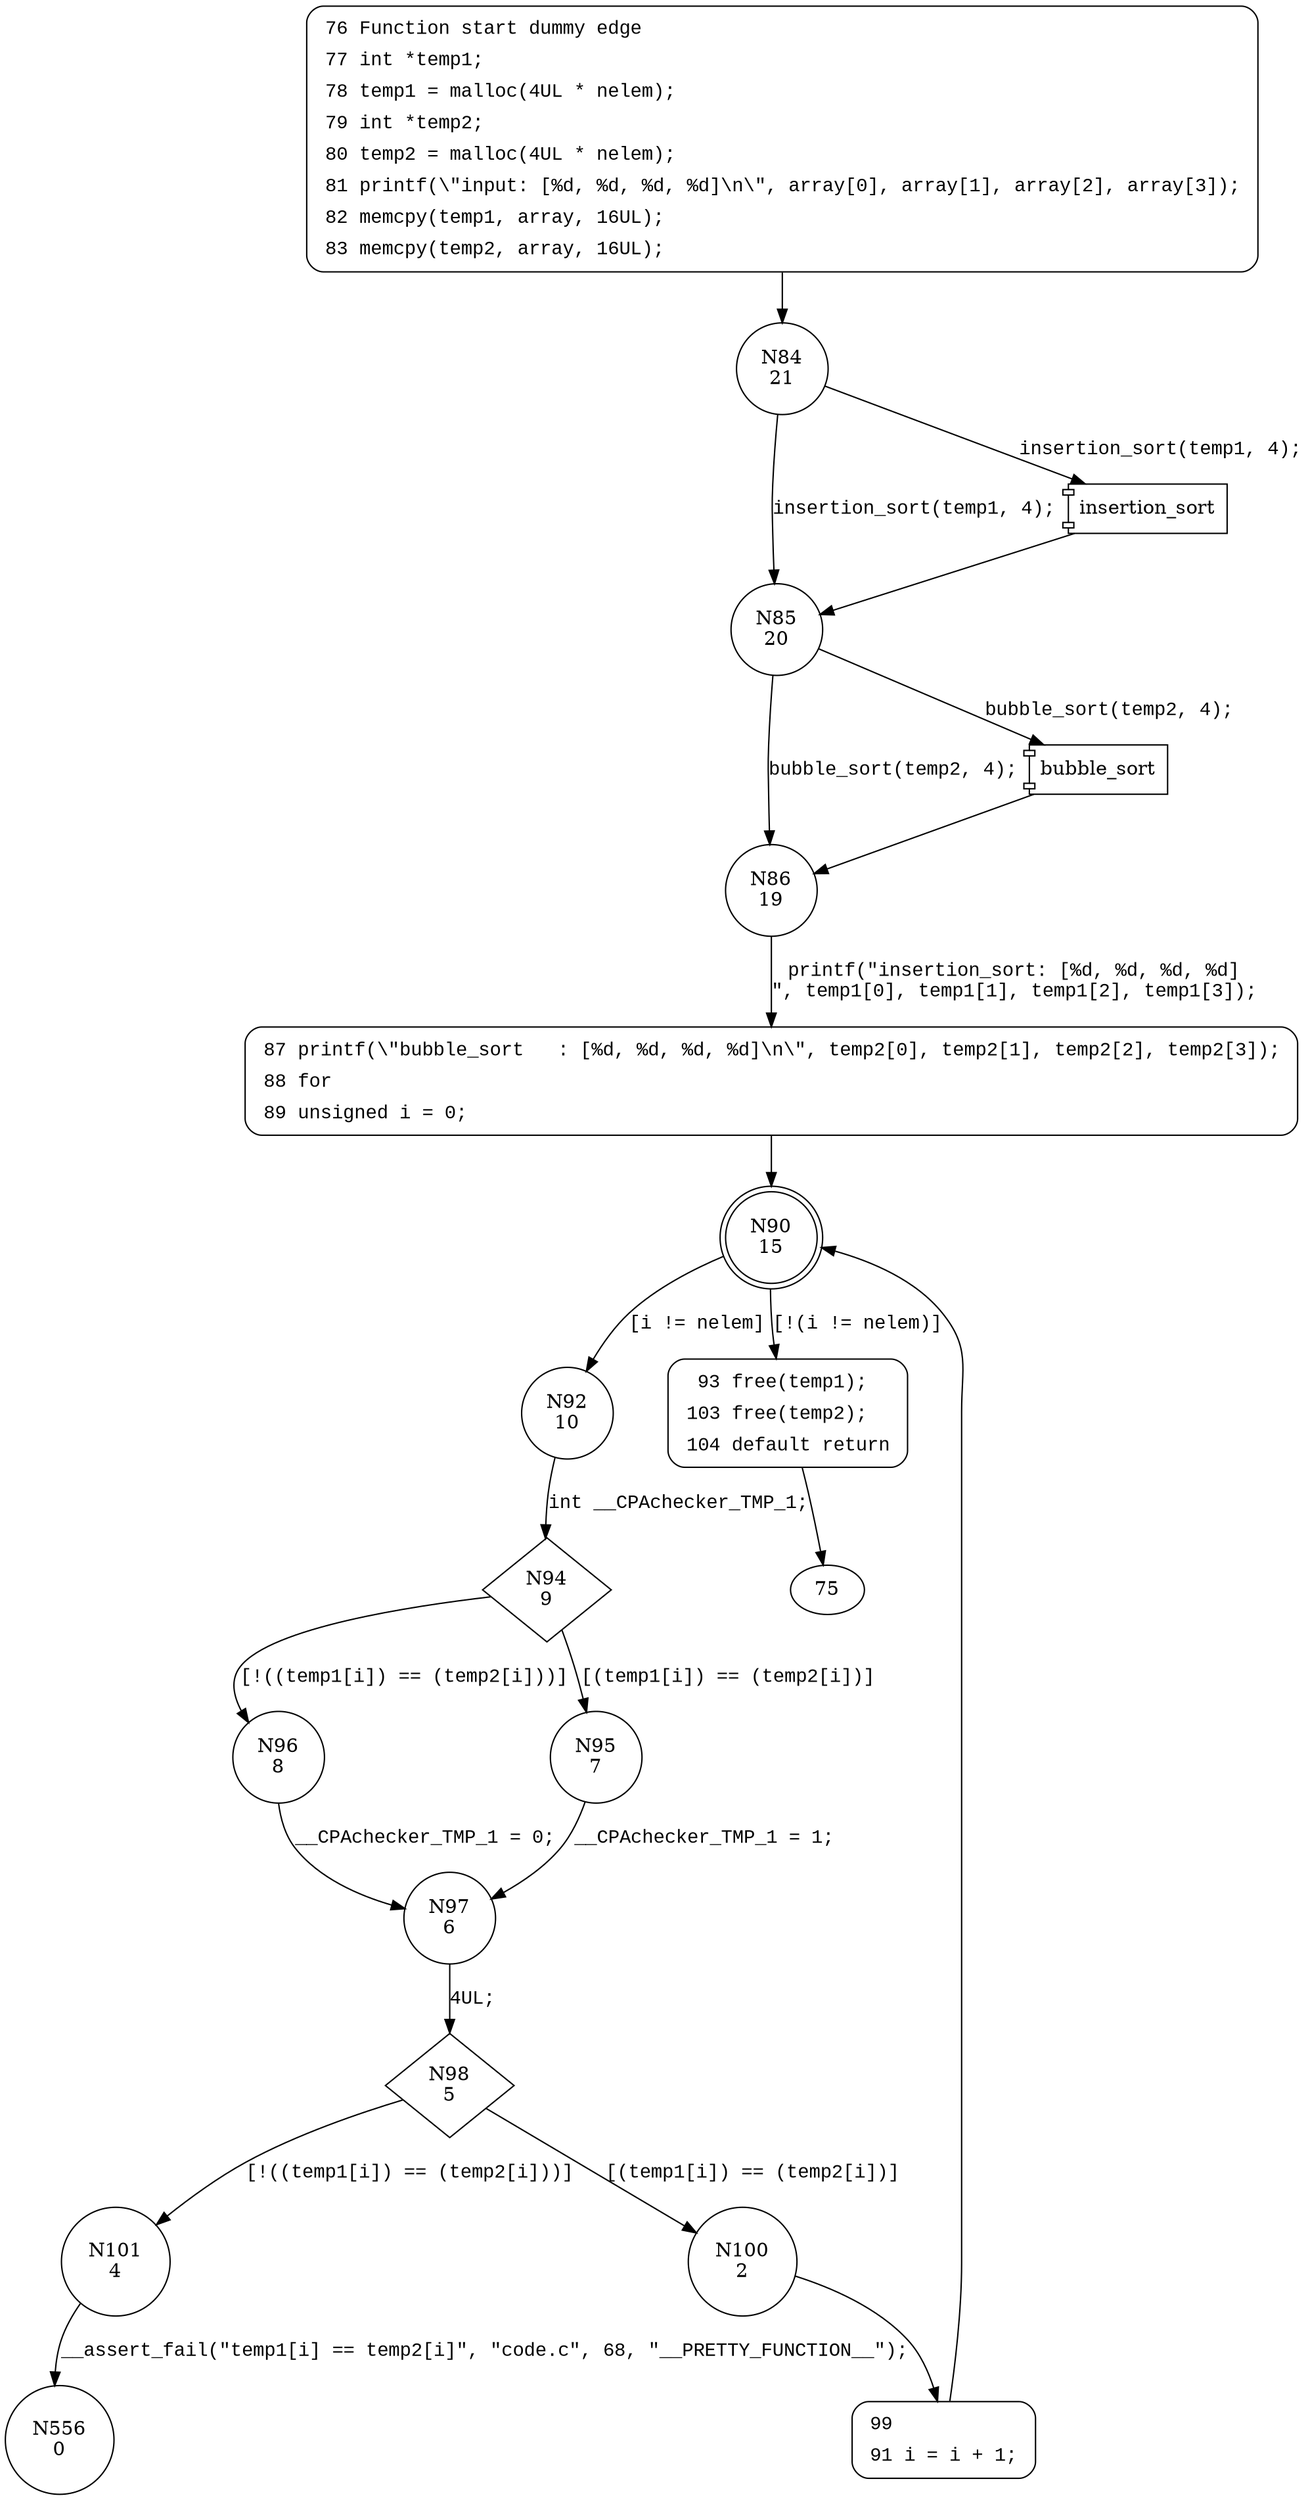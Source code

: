 digraph test {
84 [shape="circle" label="N84\n21"]
85 [shape="circle" label="N85\n20"]
86 [shape="circle" label="N86\n19"]
87 [shape="circle" label="N87\n18"]
90 [shape="doublecircle" label="N90\n15"]
92 [shape="circle" label="N92\n10"]
93 [shape="circle" label="N93\n14"]
94 [shape="diamond" label="N94\n9"]
95 [shape="circle" label="N95\n7"]
96 [shape="circle" label="N96\n8"]
97 [shape="circle" label="N97\n6"]
98 [shape="diamond" label="N98\n5"]
100 [shape="circle" label="N100\n2"]
101 [shape="circle" label="N101\n4"]
99 [shape="circle" label="N99\n1"]
556 [shape="circle" label="N556\n0"]
76 [style="filled,bold" penwidth="1" fillcolor="white" fontname="Courier New" shape="Mrecord" label=<<table border="0" cellborder="0" cellpadding="3" bgcolor="white"><tr><td align="right">76</td><td align="left">Function start dummy edge</td></tr><tr><td align="right">77</td><td align="left">int *temp1;</td></tr><tr><td align="right">78</td><td align="left">temp1 = malloc(4UL * nelem);</td></tr><tr><td align="right">79</td><td align="left">int *temp2;</td></tr><tr><td align="right">80</td><td align="left">temp2 = malloc(4UL * nelem);</td></tr><tr><td align="right">81</td><td align="left">printf(\&quot;input: [%d, %d, %d, %d]\n\&quot;, array[0], array[1], array[2], array[3]);</td></tr><tr><td align="right">82</td><td align="left">memcpy(temp1, array, 16UL);</td></tr><tr><td align="right">83</td><td align="left">memcpy(temp2, array, 16UL);</td></tr></table>>]
76 -> 84[label=""]
87 [style="filled,bold" penwidth="1" fillcolor="white" fontname="Courier New" shape="Mrecord" label=<<table border="0" cellborder="0" cellpadding="3" bgcolor="white"><tr><td align="right">87</td><td align="left">printf(\&quot;bubble_sort   : [%d, %d, %d, %d]\n\&quot;, temp2[0], temp2[1], temp2[2], temp2[3]);</td></tr><tr><td align="right">88</td><td align="left">for</td></tr><tr><td align="right">89</td><td align="left">unsigned i = 0;</td></tr></table>>]
87 -> 90[label=""]
93 [style="filled,bold" penwidth="1" fillcolor="white" fontname="Courier New" shape="Mrecord" label=<<table border="0" cellborder="0" cellpadding="3" bgcolor="white"><tr><td align="right">93</td><td align="left">free(temp1);</td></tr><tr><td align="right">103</td><td align="left">free(temp2);</td></tr><tr><td align="right">104</td><td align="left">default return</td></tr></table>>]
93 -> 75[label=""]
99 [style="filled,bold" penwidth="1" fillcolor="white" fontname="Courier New" shape="Mrecord" label=<<table border="0" cellborder="0" cellpadding="3" bgcolor="white"><tr><td align="right">99</td><td align="left"></td></tr><tr><td align="right">91</td><td align="left">i = i + 1;</td></tr></table>>]
99 -> 90[label=""]
100001 [shape="component" label="insertion_sort"]
84 -> 100001 [label="insertion_sort(temp1, 4);" fontname="Courier New"]
100001 -> 85 [label="" fontname="Courier New"]
84 -> 85 [label="insertion_sort(temp1, 4);" fontname="Courier New"]
100002 [shape="component" label="bubble_sort"]
85 -> 100002 [label="bubble_sort(temp2, 4);" fontname="Courier New"]
100002 -> 86 [label="" fontname="Courier New"]
85 -> 86 [label="bubble_sort(temp2, 4);" fontname="Courier New"]
86 -> 87 [label="printf(\"insertion_sort: [%d, %d, %d, %d]\n\", temp1[0], temp1[1], temp1[2], temp1[3]);" fontname="Courier New"]
90 -> 92 [label="[i != nelem]" fontname="Courier New"]
90 -> 93 [label="[!(i != nelem)]" fontname="Courier New"]
92 -> 94 [label="int __CPAchecker_TMP_1;" fontname="Courier New"]
94 -> 95 [label="[(temp1[i]) == (temp2[i])]" fontname="Courier New"]
94 -> 96 [label="[!((temp1[i]) == (temp2[i]))]" fontname="Courier New"]
97 -> 98 [label="4UL;" fontname="Courier New"]
98 -> 100 [label="[(temp1[i]) == (temp2[i])]" fontname="Courier New"]
98 -> 101 [label="[!((temp1[i]) == (temp2[i]))]" fontname="Courier New"]
100 -> 99 [label="" fontname="Courier New"]
95 -> 97 [label="__CPAchecker_TMP_1 = 1;" fontname="Courier New"]
96 -> 97 [label="__CPAchecker_TMP_1 = 0;" fontname="Courier New"]
101 -> 556 [label="__assert_fail(\"temp1[i] == temp2[i]\", \"code.c\", 68, \"__PRETTY_FUNCTION__\");" fontname="Courier New"]
}